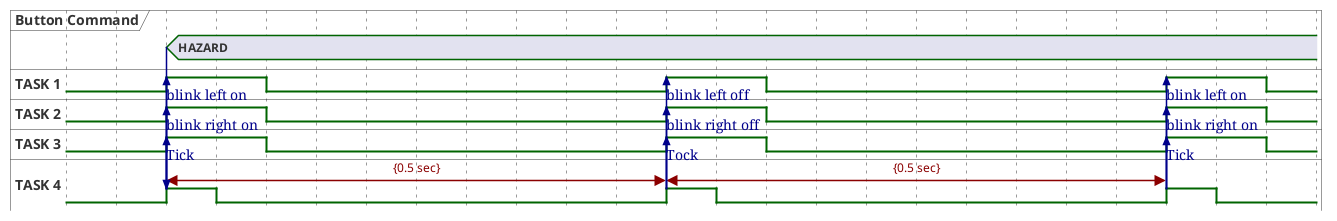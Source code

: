 @startuml

hide time-axis
concise "Button Command" as button
binary "TASK 1" as t1
binary "TASK 2" as t2
binary "TASK 3" as t3
binary "TASK 4" as t4


@0

@2
t4@2 <-> @12 : {0.5 sec}
button is "HAZARD"
button -> t4
t4 is high
t4 -> t1 : blink left on
t1 is high
t4 -> t2 : blink right on
t2 is high
t4 -> t3 : Tick
t3 is high
@3 
t4 is low
@4
t1 is low
t2 is low
t3 is low

@12
t4@12 <-> @22 : {0.5 sec}
t4 is high
t4 -> t1 : blink left off
t1 is high
t4 -> t2 : blink right off
t2 is high
t4 -> t3 : Tock
t3 is high
@13 
t4 is low
@14
t1 is low
t2 is low
t3 is low

@22
t4 is high
t4 -> t1 : blink left on
t1 is high
t4 -> t2 : blink right on
t2 is high
t4 -> t3 : Tick
t3 is high
@23 
t4 is low
@24
t1 is low
t2 is low
t3 is low
@enduml